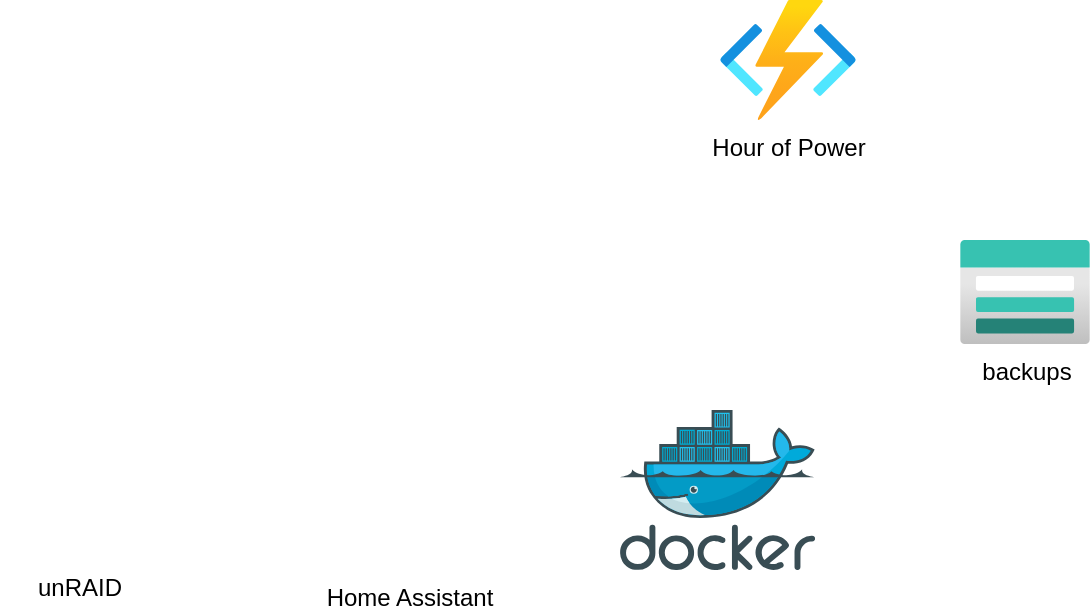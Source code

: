 <mxfile version="23.0.2" type="github">
  <diagram name="Page-1" id="wtVM0NS1bd9N5h4r4Cxo">
    <mxGraphModel dx="1122" dy="726" grid="1" gridSize="10" guides="1" tooltips="1" connect="1" arrows="1" fold="1" page="1" pageScale="1" pageWidth="850" pageHeight="1100" math="0" shadow="0">
      <root>
        <mxCell id="0" />
        <mxCell id="1" parent="0" />
        <mxCell id="8NJq31saN1-txMpFWHqS-1" value="unRAID" style="shape=image;verticalLabelPosition=bottom;labelBackgroundColor=default;verticalAlign=top;aspect=fixed;imageAspect=0;image=https://static-00.iconduck.com/assets.00/unraid-icon-1024x1024-byszif0v.png;" vertex="1" parent="1">
          <mxGeometry x="120" y="240" width="80" height="80" as="geometry" />
        </mxCell>
        <mxCell id="8NJq31saN1-txMpFWHqS-2" value="Hour of Power" style="image;aspect=fixed;html=1;points=[];align=center;fontSize=12;image=img/lib/azure2/compute/Function_Apps.svg;" vertex="1" parent="1">
          <mxGeometry x="480" y="40" width="68" height="60" as="geometry" />
        </mxCell>
        <mxCell id="8NJq31saN1-txMpFWHqS-3" value="backups" style="image;aspect=fixed;html=1;points=[];align=center;fontSize=12;image=img/lib/azure2/storage/Storage_Accounts.svg;" vertex="1" parent="1">
          <mxGeometry x="600" y="160" width="65" height="52" as="geometry" />
        </mxCell>
        <mxCell id="8NJq31saN1-txMpFWHqS-5" value="Home Assistant" style="shape=image;verticalLabelPosition=bottom;labelBackgroundColor=default;verticalAlign=top;aspect=fixed;imageAspect=0;image=https://upload.wikimedia.org/wikipedia/commons/thumb/6/6e/Home_Assistant_Logo.svg/2048px-Home_Assistant_Logo.svg.png;" vertex="1" parent="1">
          <mxGeometry x="280" y="235" width="90" height="90" as="geometry" />
        </mxCell>
        <mxCell id="8NJq31saN1-txMpFWHqS-6" value="" style="image;sketch=0;aspect=fixed;html=1;points=[];align=center;fontSize=12;image=img/lib/mscae/Docker.svg;" vertex="1" parent="1">
          <mxGeometry x="430" y="245" width="97.56" height="80" as="geometry" />
        </mxCell>
      </root>
    </mxGraphModel>
  </diagram>
</mxfile>

